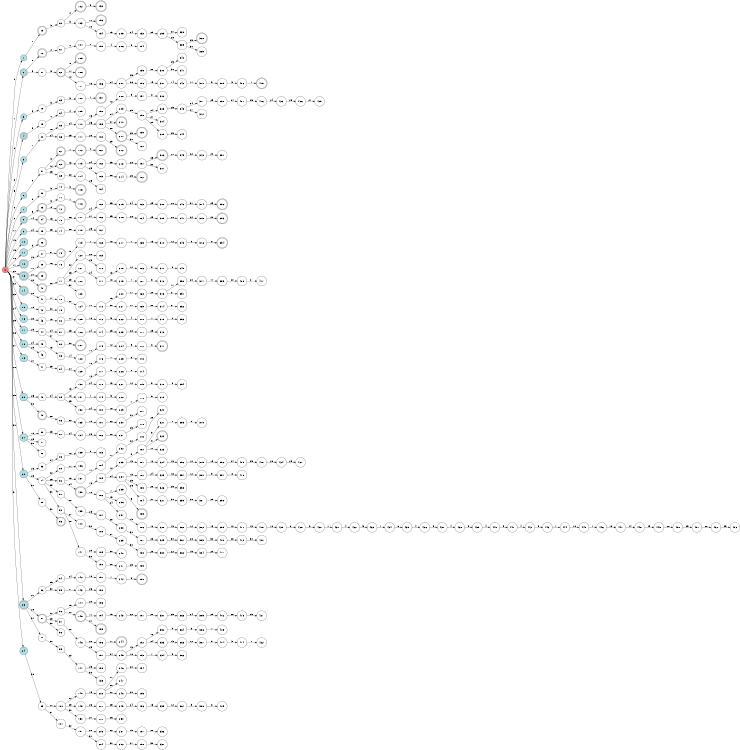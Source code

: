 digraph APTA {
__start0 [label="" shape="none"];

rankdir=LR;
size="8,5";

s0 [style="filled", color="black", fillcolor="#ff817b" shape="circle", label="0"];
s1 [style="filled", color="black", fillcolor="powderblue" shape="circle", label="1"];
s2 [style="rounded,filled", color="black", fillcolor="powderblue" shape="doublecircle", label="2"];
s3 [style="filled", color="black", fillcolor="powderblue" shape="circle", label="3"];
s4 [style="rounded,filled", color="black", fillcolor="powderblue" shape="doublecircle", label="4"];
s5 [style="filled", color="black", fillcolor="powderblue" shape="circle", label="5"];
s6 [style="filled", color="black", fillcolor="powderblue" shape="circle", label="6"];
s7 [style="filled", color="black", fillcolor="powderblue" shape="circle", label="7"];
s8 [style="rounded,filled", color="black", fillcolor="powderblue" shape="doublecircle", label="8"];
s9 [style="filled", color="black", fillcolor="powderblue" shape="circle", label="9"];
s10 [style="filled", color="black", fillcolor="powderblue" shape="circle", label="10"];
s11 [style="filled", color="black", fillcolor="powderblue" shape="circle", label="11"];
s12 [style="rounded,filled", color="black", fillcolor="powderblue" shape="doublecircle", label="12"];
s13 [style="rounded,filled", color="black", fillcolor="powderblue" shape="doublecircle", label="13"];
s14 [style="rounded,filled", color="black", fillcolor="powderblue" shape="doublecircle", label="14"];
s15 [style="filled", color="black", fillcolor="powderblue" shape="circle", label="15"];
s16 [style="filled", color="black", fillcolor="powderblue" shape="circle", label="16"];
s17 [style="filled", color="black", fillcolor="powderblue" shape="circle", label="17"];
s18 [style="filled", color="black", fillcolor="powderblue" shape="circle", label="18"];
s19 [style="filled", color="black", fillcolor="powderblue" shape="circle", label="19"];
s20 [style="filled", color="black", fillcolor="powderblue" shape="circle", label="20"];
s21 [style="filled", color="black", fillcolor="powderblue" shape="circle", label="21"];
s22 [style="filled", color="black", fillcolor="powderblue" shape="circle", label="22"];
s23 [style="rounded,filled", color="black", fillcolor="powderblue" shape="doublecircle", label="23"];
s24 [style="filled", color="black", fillcolor="powderblue" shape="circle", label="24"];
s25 [style="rounded,filled", color="black", fillcolor="white" shape="doublecircle", label="25"];
s26 [style="rounded,filled", color="black", fillcolor="white" shape="doublecircle", label="26"];
s27 [style="filled", color="black", fillcolor="white" shape="circle", label="27"];
s28 [style="filled", color="black", fillcolor="white" shape="circle", label="28"];
s29 [style="filled", color="black", fillcolor="white" shape="circle", label="29"];
s30 [style="filled", color="black", fillcolor="white" shape="circle", label="30"];
s31 [style="filled", color="black", fillcolor="white" shape="circle", label="31"];
s32 [style="filled", color="black", fillcolor="white" shape="circle", label="32"];
s33 [style="rounded,filled", color="black", fillcolor="white" shape="doublecircle", label="33"];
s34 [style="rounded,filled", color="black", fillcolor="white" shape="doublecircle", label="34"];
s35 [style="filled", color="black", fillcolor="white" shape="circle", label="35"];
s36 [style="rounded,filled", color="black", fillcolor="white" shape="doublecircle", label="36"];
s37 [style="filled", color="black", fillcolor="white" shape="circle", label="37"];
s38 [style="filled", color="black", fillcolor="white" shape="circle", label="38"];
s39 [style="rounded,filled", color="black", fillcolor="white" shape="doublecircle", label="39"];
s40 [style="rounded,filled", color="black", fillcolor="white" shape="doublecircle", label="40"];
s41 [style="filled", color="black", fillcolor="white" shape="circle", label="41"];
s42 [style="filled", color="black", fillcolor="white" shape="circle", label="42"];
s43 [style="filled", color="black", fillcolor="white" shape="circle", label="43"];
s44 [style="filled", color="black", fillcolor="white" shape="circle", label="44"];
s45 [style="filled", color="black", fillcolor="white" shape="circle", label="45"];
s46 [style="filled", color="black", fillcolor="white" shape="circle", label="46"];
s47 [style="filled", color="black", fillcolor="white" shape="circle", label="47"];
s48 [style="filled", color="black", fillcolor="white" shape="circle", label="48"];
s49 [style="rounded,filled", color="black", fillcolor="white" shape="doublecircle", label="49"];
s50 [style="filled", color="black", fillcolor="white" shape="circle", label="50"];
s51 [style="filled", color="black", fillcolor="white" shape="circle", label="51"];
s52 [style="filled", color="black", fillcolor="white" shape="circle", label="52"];
s53 [style="filled", color="black", fillcolor="white" shape="circle", label="53"];
s54 [style="filled", color="black", fillcolor="white" shape="circle", label="54"];
s55 [style="filled", color="black", fillcolor="white" shape="circle", label="55"];
s56 [style="filled", color="black", fillcolor="white" shape="circle", label="56"];
s57 [style="rounded,filled", color="black", fillcolor="white" shape="doublecircle", label="57"];
s58 [style="filled", color="black", fillcolor="white" shape="circle", label="58"];
s59 [style="filled", color="black", fillcolor="white" shape="circle", label="59"];
s60 [style="filled", color="black", fillcolor="white" shape="circle", label="60"];
s61 [style="filled", color="black", fillcolor="white" shape="circle", label="61"];
s62 [style="rounded,filled", color="black", fillcolor="white" shape="doublecircle", label="62"];
s63 [style="filled", color="black", fillcolor="white" shape="circle", label="63"];
s64 [style="filled", color="black", fillcolor="white" shape="circle", label="64"];
s65 [style="filled", color="black", fillcolor="white" shape="circle", label="65"];
s66 [style="filled", color="black", fillcolor="white" shape="circle", label="66"];
s67 [style="rounded,filled", color="black", fillcolor="white" shape="doublecircle", label="67"];
s68 [style="rounded,filled", color="black", fillcolor="white" shape="doublecircle", label="68"];
s69 [style="filled", color="black", fillcolor="white" shape="circle", label="69"];
s70 [style="filled", color="black", fillcolor="white" shape="circle", label="70"];
s71 [style="filled", color="black", fillcolor="white" shape="circle", label="71"];
s72 [style="rounded,filled", color="black", fillcolor="white" shape="doublecircle", label="72"];
s73 [style="filled", color="black", fillcolor="white" shape="circle", label="73"];
s74 [style="filled", color="black", fillcolor="white" shape="circle", label="74"];
s75 [style="rounded,filled", color="black", fillcolor="white" shape="doublecircle", label="75"];
s76 [style="filled", color="black", fillcolor="white" shape="circle", label="76"];
s77 [style="filled", color="black", fillcolor="white" shape="circle", label="77"];
s78 [style="filled", color="black", fillcolor="white" shape="circle", label="78"];
s79 [style="filled", color="black", fillcolor="white" shape="circle", label="79"];
s80 [style="filled", color="black", fillcolor="white" shape="circle", label="80"];
s81 [style="filled", color="black", fillcolor="white" shape="circle", label="81"];
s82 [style="filled", color="black", fillcolor="white" shape="circle", label="82"];
s83 [style="filled", color="black", fillcolor="white" shape="circle", label="83"];
s84 [style="filled", color="black", fillcolor="white" shape="circle", label="84"];
s85 [style="filled", color="black", fillcolor="white" shape="circle", label="85"];
s86 [style="filled", color="black", fillcolor="white" shape="circle", label="86"];
s87 [style="filled", color="black", fillcolor="white" shape="circle", label="87"];
s88 [style="filled", color="black", fillcolor="white" shape="circle", label="88"];
s89 [style="filled", color="black", fillcolor="white" shape="circle", label="89"];
s90 [style="filled", color="black", fillcolor="white" shape="circle", label="90"];
s91 [style="filled", color="black", fillcolor="white" shape="circle", label="91"];
s92 [style="filled", color="black", fillcolor="white" shape="circle", label="92"];
s93 [style="rounded,filled", color="black", fillcolor="white" shape="doublecircle", label="93"];
s94 [style="filled", color="black", fillcolor="white" shape="circle", label="94"];
s95 [style="filled", color="black", fillcolor="white" shape="circle", label="95"];
s96 [style="filled", color="black", fillcolor="white" shape="circle", label="96"];
s97 [style="filled", color="black", fillcolor="white" shape="circle", label="97"];
s98 [style="filled", color="black", fillcolor="white" shape="circle", label="98"];
s99 [style="filled", color="black", fillcolor="white" shape="circle", label="99"];
s100 [style="filled", color="black", fillcolor="white" shape="circle", label="100"];
s101 [style="filled", color="black", fillcolor="white" shape="circle", label="101"];
s102 [style="rounded,filled", color="black", fillcolor="white" shape="doublecircle", label="102"];
s103 [style="filled", color="black", fillcolor="white" shape="circle", label="103"];
s104 [style="filled", color="black", fillcolor="white" shape="circle", label="104"];
s105 [style="rounded,filled", color="black", fillcolor="white" shape="doublecircle", label="105"];
s106 [style="rounded,filled", color="black", fillcolor="white" shape="doublecircle", label="106"];
s107 [style="filled", color="black", fillcolor="white" shape="circle", label="107"];
s108 [style="filled", color="black", fillcolor="white" shape="circle", label="108"];
s109 [style="filled", color="black", fillcolor="white" shape="circle", label="109"];
s110 [style="filled", color="black", fillcolor="white" shape="circle", label="110"];
s111 [style="filled", color="black", fillcolor="white" shape="circle", label="111"];
s112 [style="rounded,filled", color="black", fillcolor="white" shape="doublecircle", label="112"];
s113 [style="filled", color="black", fillcolor="white" shape="circle", label="113"];
s114 [style="filled", color="black", fillcolor="white" shape="circle", label="114"];
s115 [style="rounded,filled", color="black", fillcolor="white" shape="doublecircle", label="115"];
s116 [style="rounded,filled", color="black", fillcolor="white" shape="doublecircle", label="116"];
s117 [style="filled", color="black", fillcolor="white" shape="circle", label="117"];
s118 [style="filled", color="black", fillcolor="white" shape="circle", label="118"];
s119 [style="filled", color="black", fillcolor="white" shape="circle", label="119"];
s120 [style="filled", color="black", fillcolor="white" shape="circle", label="120"];
s121 [style="filled", color="black", fillcolor="white" shape="circle", label="121"];
s122 [style="filled", color="black", fillcolor="white" shape="circle", label="122"];
s123 [style="filled", color="black", fillcolor="white" shape="circle", label="123"];
s124 [style="filled", color="black", fillcolor="white" shape="circle", label="124"];
s125 [style="filled", color="black", fillcolor="white" shape="circle", label="125"];
s126 [style="filled", color="black", fillcolor="white" shape="circle", label="126"];
s127 [style="rounded,filled", color="black", fillcolor="white" shape="doublecircle", label="127"];
s128 [style="filled", color="black", fillcolor="white" shape="circle", label="128"];
s129 [style="filled", color="black", fillcolor="white" shape="circle", label="129"];
s130 [style="filled", color="black", fillcolor="white" shape="circle", label="130"];
s131 [style="filled", color="black", fillcolor="white" shape="circle", label="131"];
s132 [style="filled", color="black", fillcolor="white" shape="circle", label="132"];
s133 [style="filled", color="black", fillcolor="white" shape="circle", label="133"];
s134 [style="filled", color="black", fillcolor="white" shape="circle", label="134"];
s135 [style="filled", color="black", fillcolor="white" shape="circle", label="135"];
s136 [style="filled", color="black", fillcolor="white" shape="circle", label="136"];
s137 [style="filled", color="black", fillcolor="white" shape="circle", label="137"];
s138 [style="rounded,filled", color="black", fillcolor="white" shape="doublecircle", label="138"];
s139 [style="filled", color="black", fillcolor="white" shape="circle", label="139"];
s140 [style="filled", color="black", fillcolor="white" shape="circle", label="140"];
s141 [style="filled", color="black", fillcolor="white" shape="circle", label="141"];
s142 [style="filled", color="black", fillcolor="white" shape="circle", label="142"];
s143 [style="filled", color="black", fillcolor="white" shape="circle", label="143"];
s144 [style="filled", color="black", fillcolor="white" shape="circle", label="144"];
s145 [style="rounded,filled", color="black", fillcolor="white" shape="doublecircle", label="145"];
s146 [style="filled", color="black", fillcolor="white" shape="circle", label="146"];
s147 [style="filled", color="black", fillcolor="white" shape="circle", label="147"];
s148 [style="filled", color="black", fillcolor="white" shape="circle", label="148"];
s149 [style="filled", color="black", fillcolor="white" shape="circle", label="149"];
s150 [style="filled", color="black", fillcolor="white" shape="circle", label="150"];
s151 [style="filled", color="black", fillcolor="white" shape="circle", label="151"];
s152 [style="rounded,filled", color="black", fillcolor="white" shape="doublecircle", label="152"];
s153 [style="rounded,filled", color="black", fillcolor="white" shape="doublecircle", label="153"];
s154 [style="filled", color="black", fillcolor="white" shape="circle", label="154"];
s155 [style="filled", color="black", fillcolor="white" shape="circle", label="155"];
s156 [style="filled", color="black", fillcolor="white" shape="circle", label="156"];
s157 [style="rounded,filled", color="black", fillcolor="white" shape="doublecircle", label="157"];
s158 [style="filled", color="black", fillcolor="white" shape="circle", label="158"];
s159 [style="filled", color="black", fillcolor="white" shape="circle", label="159"];
s160 [style="filled", color="black", fillcolor="white" shape="circle", label="160"];
s161 [style="rounded,filled", color="black", fillcolor="white" shape="doublecircle", label="161"];
s162 [style="filled", color="black", fillcolor="white" shape="circle", label="162"];
s163 [style="filled", color="black", fillcolor="white" shape="circle", label="163"];
s164 [style="filled", color="black", fillcolor="white" shape="circle", label="164"];
s165 [style="filled", color="black", fillcolor="white" shape="circle", label="165"];
s166 [style="filled", color="black", fillcolor="white" shape="circle", label="166"];
s167 [style="filled", color="black", fillcolor="white" shape="circle", label="167"];
s168 [style="filled", color="black", fillcolor="white" shape="circle", label="168"];
s169 [style="filled", color="black", fillcolor="white" shape="circle", label="169"];
s170 [style="filled", color="black", fillcolor="white" shape="circle", label="170"];
s171 [style="filled", color="black", fillcolor="white" shape="circle", label="171"];
s172 [style="filled", color="black", fillcolor="white" shape="circle", label="172"];
s173 [style="filled", color="black", fillcolor="white" shape="circle", label="173"];
s174 [style="filled", color="black", fillcolor="white" shape="circle", label="174"];
s175 [style="filled", color="black", fillcolor="white" shape="circle", label="175"];
s176 [style="filled", color="black", fillcolor="white" shape="circle", label="176"];
s177 [style="filled", color="black", fillcolor="white" shape="circle", label="177"];
s178 [style="filled", color="black", fillcolor="white" shape="circle", label="178"];
s179 [style="filled", color="black", fillcolor="white" shape="circle", label="179"];
s180 [style="filled", color="black", fillcolor="white" shape="circle", label="180"];
s181 [style="filled", color="black", fillcolor="white" shape="circle", label="181"];
s182 [style="filled", color="black", fillcolor="white" shape="circle", label="182"];
s183 [style="filled", color="black", fillcolor="white" shape="circle", label="183"];
s184 [style="filled", color="black", fillcolor="white" shape="circle", label="184"];
s185 [style="filled", color="black", fillcolor="white" shape="circle", label="185"];
s186 [style="filled", color="black", fillcolor="white" shape="circle", label="186"];
s187 [style="filled", color="black", fillcolor="white" shape="circle", label="187"];
s188 [style="filled", color="black", fillcolor="white" shape="circle", label="188"];
s189 [style="filled", color="black", fillcolor="white" shape="circle", label="189"];
s190 [style="filled", color="black", fillcolor="white" shape="circle", label="190"];
s191 [style="filled", color="black", fillcolor="white" shape="circle", label="191"];
s192 [style="filled", color="black", fillcolor="white" shape="circle", label="192"];
s193 [style="filled", color="black", fillcolor="white" shape="circle", label="193"];
s194 [style="filled", color="black", fillcolor="white" shape="circle", label="194"];
s195 [style="rounded,filled", color="black", fillcolor="white" shape="doublecircle", label="195"];
s196 [style="filled", color="black", fillcolor="white" shape="circle", label="196"];
s197 [style="filled", color="black", fillcolor="white" shape="circle", label="197"];
s198 [style="filled", color="black", fillcolor="white" shape="circle", label="198"];
s199 [style="filled", color="black", fillcolor="white" shape="circle", label="199"];
s200 [style="filled", color="black", fillcolor="white" shape="circle", label="200"];
s201 [style="filled", color="black", fillcolor="white" shape="circle", label="201"];
s202 [style="filled", color="black", fillcolor="white" shape="circle", label="202"];
s203 [style="filled", color="black", fillcolor="white" shape="circle", label="203"];
s204 [style="filled", color="black", fillcolor="white" shape="circle", label="204"];
s205 [style="filled", color="black", fillcolor="white" shape="circle", label="205"];
s206 [style="filled", color="black", fillcolor="white" shape="circle", label="206"];
s207 [style="filled", color="black", fillcolor="white" shape="circle", label="207"];
s208 [style="filled", color="black", fillcolor="white" shape="circle", label="208"];
s209 [style="filled", color="black", fillcolor="white" shape="circle", label="209"];
s210 [style="rounded,filled", color="black", fillcolor="white" shape="doublecircle", label="210"];
s211 [style="rounded,filled", color="black", fillcolor="white" shape="doublecircle", label="211"];
s212 [style="rounded,filled", color="black", fillcolor="white" shape="doublecircle", label="212"];
s213 [style="filled", color="black", fillcolor="white" shape="circle", label="213"];
s214 [style="filled", color="black", fillcolor="white" shape="circle", label="214"];
s215 [style="filled", color="black", fillcolor="white" shape="circle", label="215"];
s216 [style="filled", color="black", fillcolor="white" shape="circle", label="216"];
s217 [style="filled", color="black", fillcolor="white" shape="circle", label="217"];
s218 [style="filled", color="black", fillcolor="white" shape="circle", label="218"];
s219 [style="filled", color="black", fillcolor="white" shape="circle", label="219"];
s220 [style="filled", color="black", fillcolor="white" shape="circle", label="220"];
s221 [style="filled", color="black", fillcolor="white" shape="circle", label="221"];
s222 [style="filled", color="black", fillcolor="white" shape="circle", label="222"];
s223 [style="filled", color="black", fillcolor="white" shape="circle", label="223"];
s224 [style="filled", color="black", fillcolor="white" shape="circle", label="224"];
s225 [style="filled", color="black", fillcolor="white" shape="circle", label="225"];
s226 [style="filled", color="black", fillcolor="white" shape="circle", label="226"];
s227 [style="filled", color="black", fillcolor="white" shape="circle", label="227"];
s228 [style="filled", color="black", fillcolor="white" shape="circle", label="228"];
s229 [style="filled", color="black", fillcolor="white" shape="circle", label="229"];
s230 [style="filled", color="black", fillcolor="white" shape="circle", label="230"];
s231 [style="filled", color="black", fillcolor="white" shape="circle", label="231"];
s232 [style="filled", color="black", fillcolor="white" shape="circle", label="232"];
s233 [style="filled", color="black", fillcolor="white" shape="circle", label="233"];
s234 [style="filled", color="black", fillcolor="white" shape="circle", label="234"];
s235 [style="filled", color="black", fillcolor="white" shape="circle", label="235"];
s236 [style="filled", color="black", fillcolor="white" shape="circle", label="236"];
s237 [style="filled", color="black", fillcolor="white" shape="circle", label="237"];
s238 [style="filled", color="black", fillcolor="white" shape="circle", label="238"];
s239 [style="filled", color="black", fillcolor="white" shape="circle", label="239"];
s240 [style="filled", color="black", fillcolor="white" shape="circle", label="240"];
s241 [style="filled", color="black", fillcolor="white" shape="circle", label="241"];
s242 [style="filled", color="black", fillcolor="white" shape="circle", label="242"];
s243 [style="filled", color="black", fillcolor="white" shape="circle", label="243"];
s244 [style="rounded,filled", color="black", fillcolor="white" shape="doublecircle", label="244"];
s245 [style="filled", color="black", fillcolor="white" shape="circle", label="245"];
s246 [style="filled", color="black", fillcolor="white" shape="circle", label="246"];
s247 [style="filled", color="black", fillcolor="white" shape="circle", label="247"];
s248 [style="filled", color="black", fillcolor="white" shape="circle", label="248"];
s249 [style="filled", color="black", fillcolor="white" shape="circle", label="249"];
s250 [style="filled", color="black", fillcolor="white" shape="circle", label="250"];
s251 [style="filled", color="black", fillcolor="white" shape="circle", label="251"];
s252 [style="filled", color="black", fillcolor="white" shape="circle", label="252"];
s253 [style="filled", color="black", fillcolor="white" shape="circle", label="253"];
s254 [style="filled", color="black", fillcolor="white" shape="circle", label="254"];
s255 [style="filled", color="black", fillcolor="white" shape="circle", label="255"];
s256 [style="filled", color="black", fillcolor="white" shape="circle", label="256"];
s257 [style="filled", color="black", fillcolor="white" shape="circle", label="257"];
s258 [style="filled", color="black", fillcolor="white" shape="circle", label="258"];
s259 [style="rounded,filled", color="black", fillcolor="white" shape="doublecircle", label="259"];
s260 [style="filled", color="black", fillcolor="white" shape="circle", label="260"];
s261 [style="filled", color="black", fillcolor="white" shape="circle", label="261"];
s262 [style="rounded,filled", color="black", fillcolor="white" shape="doublecircle", label="262"];
s263 [style="filled", color="black", fillcolor="white" shape="circle", label="263"];
s264 [style="filled", color="black", fillcolor="white" shape="circle", label="264"];
s265 [style="filled", color="black", fillcolor="white" shape="circle", label="265"];
s266 [style="filled", color="black", fillcolor="white" shape="circle", label="266"];
s267 [style="filled", color="black", fillcolor="white" shape="circle", label="267"];
s268 [style="filled", color="black", fillcolor="white" shape="circle", label="268"];
s269 [style="filled", color="black", fillcolor="white" shape="circle", label="269"];
s270 [style="filled", color="black", fillcolor="white" shape="circle", label="270"];
s271 [style="filled", color="black", fillcolor="white" shape="circle", label="271"];
s272 [style="filled", color="black", fillcolor="white" shape="circle", label="272"];
s273 [style="filled", color="black", fillcolor="white" shape="circle", label="273"];
s274 [style="filled", color="black", fillcolor="white" shape="circle", label="274"];
s275 [style="filled", color="black", fillcolor="white" shape="circle", label="275"];
s276 [style="filled", color="black", fillcolor="white" shape="circle", label="276"];
s277 [style="filled", color="black", fillcolor="white" shape="circle", label="277"];
s278 [style="filled", color="black", fillcolor="white" shape="circle", label="278"];
s279 [style="filled", color="black", fillcolor="white" shape="circle", label="279"];
s280 [style="filled", color="black", fillcolor="white" shape="circle", label="280"];
s281 [style="filled", color="black", fillcolor="white" shape="circle", label="281"];
s282 [style="filled", color="black", fillcolor="white" shape="circle", label="282"];
s283 [style="filled", color="black", fillcolor="white" shape="circle", label="283"];
s284 [style="filled", color="black", fillcolor="white" shape="circle", label="284"];
s285 [style="rounded,filled", color="black", fillcolor="white" shape="doublecircle", label="285"];
s286 [style="filled", color="black", fillcolor="white" shape="circle", label="286"];
s287 [style="filled", color="black", fillcolor="white" shape="circle", label="287"];
s288 [style="filled", color="black", fillcolor="white" shape="circle", label="288"];
s289 [style="filled", color="black", fillcolor="white" shape="circle", label="289"];
s290 [style="rounded,filled", color="black", fillcolor="white" shape="doublecircle", label="290"];
s291 [style="filled", color="black", fillcolor="white" shape="circle", label="291"];
s292 [style="filled", color="black", fillcolor="white" shape="circle", label="292"];
s293 [style="filled", color="black", fillcolor="white" shape="circle", label="293"];
s294 [style="filled", color="black", fillcolor="white" shape="circle", label="294"];
s295 [style="filled", color="black", fillcolor="white" shape="circle", label="295"];
s296 [style="filled", color="black", fillcolor="white" shape="circle", label="296"];
s297 [style="filled", color="black", fillcolor="white" shape="circle", label="297"];
s298 [style="filled", color="black", fillcolor="white" shape="circle", label="298"];
s299 [style="filled", color="black", fillcolor="white" shape="circle", label="299"];
s300 [style="filled", color="black", fillcolor="white" shape="circle", label="300"];
s301 [style="filled", color="black", fillcolor="white" shape="circle", label="301"];
s302 [style="filled", color="black", fillcolor="white" shape="circle", label="302"];
s303 [style="filled", color="black", fillcolor="white" shape="circle", label="303"];
s304 [style="filled", color="black", fillcolor="white" shape="circle", label="304"];
s305 [style="filled", color="black", fillcolor="white" shape="circle", label="305"];
s306 [style="rounded,filled", color="black", fillcolor="white" shape="doublecircle", label="306"];
s307 [style="filled", color="black", fillcolor="white" shape="circle", label="307"];
s308 [style="filled", color="black", fillcolor="white" shape="circle", label="308"];
s309 [style="filled", color="black", fillcolor="white" shape="circle", label="309"];
s310 [style="filled", color="black", fillcolor="white" shape="circle", label="310"];
s311 [style="filled", color="black", fillcolor="white" shape="circle", label="311"];
s312 [style="filled", color="black", fillcolor="white" shape="circle", label="312"];
s313 [style="filled", color="black", fillcolor="white" shape="circle", label="313"];
s314 [style="filled", color="black", fillcolor="white" shape="circle", label="314"];
s315 [style="filled", color="black", fillcolor="white" shape="circle", label="315"];
s316 [style="filled", color="black", fillcolor="white" shape="circle", label="316"];
s317 [style="rounded,filled", color="black", fillcolor="white" shape="doublecircle", label="317"];
s318 [style="filled", color="black", fillcolor="white" shape="circle", label="318"];
s319 [style="filled", color="black", fillcolor="white" shape="circle", label="319"];
s320 [style="filled", color="black", fillcolor="white" shape="circle", label="320"];
s321 [style="filled", color="black", fillcolor="white" shape="circle", label="321"];
s322 [style="rounded,filled", color="black", fillcolor="white" shape="doublecircle", label="322"];
s323 [style="filled", color="black", fillcolor="white" shape="circle", label="323"];
s324 [style="filled", color="black", fillcolor="white" shape="circle", label="324"];
s325 [style="filled", color="black", fillcolor="white" shape="circle", label="325"];
s326 [style="filled", color="black", fillcolor="white" shape="circle", label="326"];
s327 [style="filled", color="black", fillcolor="white" shape="circle", label="327"];
s328 [style="filled", color="black", fillcolor="white" shape="circle", label="328"];
s329 [style="filled", color="black", fillcolor="white" shape="circle", label="329"];
s330 [style="filled", color="black", fillcolor="white" shape="circle", label="330"];
s331 [style="filled", color="black", fillcolor="white" shape="circle", label="331"];
s332 [style="filled", color="black", fillcolor="white" shape="circle", label="332"];
s333 [style="filled", color="black", fillcolor="white" shape="circle", label="333"];
s334 [style="filled", color="black", fillcolor="white" shape="circle", label="334"];
s335 [style="filled", color="black", fillcolor="white" shape="circle", label="335"];
s336 [style="filled", color="black", fillcolor="white" shape="circle", label="336"];
s337 [style="filled", color="black", fillcolor="white" shape="circle", label="337"];
s338 [style="filled", color="black", fillcolor="white" shape="circle", label="338"];
s339 [style="filled", color="black", fillcolor="white" shape="circle", label="339"];
s340 [style="filled", color="black", fillcolor="white" shape="circle", label="340"];
s341 [style="filled", color="black", fillcolor="white" shape="circle", label="341"];
s342 [style="filled", color="black", fillcolor="white" shape="circle", label="342"];
s343 [style="filled", color="black", fillcolor="white" shape="circle", label="343"];
s344 [style="filled", color="black", fillcolor="white" shape="circle", label="344"];
s345 [style="filled", color="black", fillcolor="white" shape="circle", label="345"];
s346 [style="filled", color="black", fillcolor="white" shape="circle", label="346"];
s347 [style="filled", color="black", fillcolor="white" shape="circle", label="347"];
s348 [style="filled", color="black", fillcolor="white" shape="circle", label="348"];
s349 [style="filled", color="black", fillcolor="white" shape="circle", label="349"];
s350 [style="filled", color="black", fillcolor="white" shape="circle", label="350"];
s351 [style="filled", color="black", fillcolor="white" shape="circle", label="351"];
s352 [style="filled", color="black", fillcolor="white" shape="circle", label="352"];
s353 [style="filled", color="black", fillcolor="white" shape="circle", label="353"];
s354 [style="filled", color="black", fillcolor="white" shape="circle", label="354"];
s355 [style="filled", color="black", fillcolor="white" shape="circle", label="355"];
s356 [style="filled", color="black", fillcolor="white" shape="circle", label="356"];
s357 [style="filled", color="black", fillcolor="white" shape="circle", label="357"];
s358 [style="filled", color="black", fillcolor="white" shape="circle", label="358"];
s359 [style="filled", color="black", fillcolor="white" shape="circle", label="359"];
s360 [style="filled", color="black", fillcolor="white" shape="circle", label="360"];
s361 [style="filled", color="black", fillcolor="white" shape="circle", label="361"];
s362 [style="filled", color="black", fillcolor="white" shape="circle", label="362"];
s363 [style="filled", color="black", fillcolor="white" shape="circle", label="363"];
s364 [style="filled", color="black", fillcolor="white" shape="circle", label="364"];
s365 [style="filled", color="black", fillcolor="white" shape="circle", label="365"];
s366 [style="filled", color="black", fillcolor="white" shape="circle", label="366"];
s367 [style="filled", color="black", fillcolor="white" shape="circle", label="367"];
s368 [style="rounded,filled", color="black", fillcolor="white" shape="doublecircle", label="368"];
s369 [style="filled", color="black", fillcolor="white" shape="circle", label="369"];
s370 [style="filled", color="black", fillcolor="white" shape="circle", label="370"];
s371 [style="filled", color="black", fillcolor="white" shape="circle", label="371"];
s372 [style="filled", color="black", fillcolor="white" shape="circle", label="372"];
s373 [style="filled", color="black", fillcolor="white" shape="circle", label="373"];
s374 [style="filled", color="black", fillcolor="white" shape="circle", label="374"];
s375 [style="filled", color="black", fillcolor="white" shape="circle", label="375"];
s376 [style="filled", color="black", fillcolor="white" shape="circle", label="376"];
s377 [style="filled", color="black", fillcolor="white" shape="circle", label="377"];
s378 [style="filled", color="black", fillcolor="white" shape="circle", label="378"];
s379 [style="filled", color="black", fillcolor="white" shape="circle", label="379"];
s380 [style="filled", color="black", fillcolor="white" shape="circle", label="380"];
s381 [style="filled", color="black", fillcolor="white" shape="circle", label="381"];
s382 [style="filled", color="black", fillcolor="white" shape="circle", label="382"];
s383 [style="filled", color="black", fillcolor="white" shape="circle", label="383"];
s384 [style="filled", color="black", fillcolor="white" shape="circle", label="384"];
s385 [style="filled", color="black", fillcolor="white" shape="circle", label="385"];
s386 [style="filled", color="black", fillcolor="white" shape="circle", label="386"];
s387 [style="filled", color="black", fillcolor="white" shape="circle", label="387"];
s388 [style="filled", color="black", fillcolor="white" shape="circle", label="388"];
s389 [style="filled", color="black", fillcolor="white" shape="circle", label="389"];
s390 [style="filled", color="black", fillcolor="white" shape="circle", label="390"];
s391 [style="filled", color="black", fillcolor="white" shape="circle", label="391"];
s392 [style="rounded,filled", color="black", fillcolor="white" shape="doublecircle", label="392"];
s393 [style="rounded,filled", color="black", fillcolor="white" shape="doublecircle", label="393"];
s394 [style="rounded,filled", color="black", fillcolor="white" shape="doublecircle", label="394"];
s395 [style="filled", color="black", fillcolor="white" shape="circle", label="395"];
s396 [style="filled", color="black", fillcolor="white" shape="circle", label="396"];
s397 [style="filled", color="black", fillcolor="white" shape="circle", label="397"];
s398 [style="filled", color="black", fillcolor="white" shape="circle", label="398"];
s399 [style="filled", color="black", fillcolor="white" shape="circle", label="399"];
s400 [style="filled", color="black", fillcolor="white" shape="circle", label="400"];
s401 [style="filled", color="black", fillcolor="white" shape="circle", label="401"];
s402 [style="filled", color="black", fillcolor="white" shape="circle", label="402"];
s403 [style="filled", color="black", fillcolor="white" shape="circle", label="403"];
s404 [style="filled", color="black", fillcolor="white" shape="circle", label="404"];
s405 [style="filled", color="black", fillcolor="white" shape="circle", label="405"];
s406 [style="filled", color="black", fillcolor="white" shape="circle", label="406"];
s407 [style="filled", color="black", fillcolor="white" shape="circle", label="407"];
s408 [style="filled", color="black", fillcolor="white" shape="circle", label="408"];
s409 [style="filled", color="black", fillcolor="white" shape="circle", label="409"];
s410 [style="filled", color="black", fillcolor="white" shape="circle", label="410"];
s411 [style="filled", color="black", fillcolor="white" shape="circle", label="411"];
s412 [style="filled", color="black", fillcolor="white" shape="circle", label="412"];
s413 [style="filled", color="black", fillcolor="white" shape="circle", label="413"];
s414 [style="filled", color="black", fillcolor="white" shape="circle", label="414"];
s415 [style="rounded,filled", color="black", fillcolor="white" shape="doublecircle", label="415"];
s416 [style="filled", color="black", fillcolor="white" shape="circle", label="416"];
s417 [style="filled", color="black", fillcolor="white" shape="circle", label="417"];
s418 [style="filled", color="black", fillcolor="white" shape="circle", label="418"];
s419 [style="filled", color="black", fillcolor="white" shape="circle", label="419"];
s420 [style="filled", color="black", fillcolor="white" shape="circle", label="420"];
s421 [style="filled", color="black", fillcolor="white" shape="circle", label="421"];
s422 [style="filled", color="black", fillcolor="white" shape="circle", label="422"];
s423 [style="filled", color="black", fillcolor="white" shape="circle", label="423"];
s424 [style="filled", color="black", fillcolor="white" shape="circle", label="424"];
s425 [style="filled", color="black", fillcolor="white" shape="circle", label="425"];
s426 [style="filled", color="black", fillcolor="white" shape="circle", label="426"];
s427 [style="filled", color="black", fillcolor="white" shape="circle", label="427"];
s428 [style="filled", color="black", fillcolor="white" shape="circle", label="428"];
s429 [style="filled", color="black", fillcolor="white" shape="circle", label="429"];
s430 [style="filled", color="black", fillcolor="white" shape="circle", label="430"];
s431 [style="filled", color="black", fillcolor="white" shape="circle", label="431"];
s432 [style="filled", color="black", fillcolor="white" shape="circle", label="432"];
s433 [style="filled", color="black", fillcolor="white" shape="circle", label="433"];
s434 [style="filled", color="black", fillcolor="white" shape="circle", label="434"];
s435 [style="filled", color="black", fillcolor="white" shape="circle", label="435"];
s436 [style="filled", color="black", fillcolor="white" shape="circle", label="436"];
s437 [style="filled", color="black", fillcolor="white" shape="circle", label="437"];
s438 [style="filled", color="black", fillcolor="white" shape="circle", label="438"];
s439 [style="filled", color="black", fillcolor="white" shape="circle", label="439"];
s440 [style="filled", color="black", fillcolor="white" shape="circle", label="440"];
s441 [style="filled", color="black", fillcolor="white" shape="circle", label="441"];
s442 [style="filled", color="black", fillcolor="white" shape="circle", label="442"];
s443 [style="filled", color="black", fillcolor="white" shape="circle", label="443"];
s444 [style="filled", color="black", fillcolor="white" shape="circle", label="444"];
s445 [style="filled", color="black", fillcolor="white" shape="circle", label="445"];
s446 [style="filled", color="black", fillcolor="white" shape="circle", label="446"];
s447 [style="filled", color="black", fillcolor="white" shape="circle", label="447"];
s448 [style="filled", color="black", fillcolor="white" shape="circle", label="448"];
s449 [style="filled", color="black", fillcolor="white" shape="circle", label="449"];
s450 [style="filled", color="black", fillcolor="white" shape="circle", label="450"];
s451 [style="filled", color="black", fillcolor="white" shape="circle", label="451"];
s452 [style="filled", color="black", fillcolor="white" shape="circle", label="452"];
s453 [style="filled", color="black", fillcolor="white" shape="circle", label="453"];
s0 -> s1 [label="0"];
s0 -> s2 [label="1"];
s0 -> s3 [label="2"];
s0 -> s4 [label="3"];
s0 -> s5 [label="5"];
s0 -> s6 [label="8"];
s0 -> s7 [label="9"];
s0 -> s8 [label="11"];
s0 -> s9 [label="13"];
s0 -> s10 [label="15"];
s0 -> s11 [label="16"];
s0 -> s12 [label="17"];
s0 -> s13 [label="20"];
s0 -> s14 [label="21"];
s0 -> s15 [label="22"];
s0 -> s16 [label="23"];
s0 -> s17 [label="24"];
s0 -> s18 [label="25"];
s0 -> s19 [label="26"];
s0 -> s20 [label="27"];
s0 -> s21 [label="28"];
s0 -> s22 [label="29"];
s0 -> s23 [label="30"];
s0 -> s24 [label="31"];
s1 -> s25 [label="1"];
s2 -> s26 [label="0"];
s2 -> s27 [label="3"];
s3 -> s28 [label="3"];
s4 -> s29 [label="9"];
s5 -> s30 [label="7"];
s6 -> s31 [label="9"];
s7 -> s32 [label="8"];
s8 -> s33 [label="9"];
s8 -> s34 [label="14"];
s9 -> s35 [label="24"];
s11 -> s36 [label="5"];
s12 -> s37 [label="20"];
s13 -> s38 [label="17"];
s13 -> s39 [label="21"];
s13 -> s40 [label="22"];
s14 -> s41 [label="20"];
s15 -> s42 [label="19"];
s16 -> s43 [label="22"];
s17 -> s44 [label="25"];
s18 -> s45 [label="24"];
s18 -> s46 [label="29"];
s19 -> s47 [label="27"];
s20 -> s48 [label="25"];
s20 -> s49 [label="30"];
s21 -> s50 [label="19"];
s21 -> s51 [label="29"];
s21 -> s52 [label="30"];
s22 -> s53 [label="25"];
s22 -> s54 [label="28"];
s22 -> s55 [label="31"];
s23 -> s56 [label="27"];
s23 -> s57 [label="28"];
s23 -> s58 [label="31"];
s24 -> s59 [label="30"];
s25 -> s60 [label="3"];
s26 -> s61 [label="2"];
s27 -> s62 [label="9"];
s28 -> s63 [label="9"];
s29 -> s64 [label="0"];
s30 -> s65 [label="18"];
s30 -> s66 [label="24"];
s31 -> s67 [label="3"];
s31 -> s68 [label="12"];
s31 -> s69 [label="25"];
s32 -> s70 [label="9"];
s33 -> s71 [label="3"];
s33 -> s72 [label="8"];
s34 -> s73 [label="15"];
s35 -> s74 [label="25"];
s37 -> s75 [label="21"];
s38 -> s76 [label="16"];
s40 -> s77 [label="28"];
s41 -> s78 [label="17"];
s42 -> s79 [label="20"];
s43 -> s80 [label="19"];
s44 -> s81 [label="24"];
s44 -> s82 [label="27"];
s45 -> s83 [label="13"];
s47 -> s84 [label="25"];
s48 -> s85 [label="24"];
s49 -> s86 [label="28"];
s50 -> s87 [label="25"];
s53 -> s88 [label="24"];
s54 -> s89 [label="22"];
s54 -> s90 [label="25"];
s54 -> s91 [label="29"];
s54 -> s92 [label="30"];
s55 -> s93 [label="30"];
s56 -> s94 [label="25"];
s56 -> s95 [label="30"];
s57 -> s96 [label="22"];
s57 -> s97 [label="29"];
s57 -> s98 [label="30"];
s58 -> s99 [label="30"];
s59 -> s100 [label="28"];
s59 -> s101 [label="31"];
s60 -> s102 [label="2"];
s60 -> s103 [label="9"];
s61 -> s104 [label="0"];
s62 -> s105 [label="8"];
s62 -> s106 [label="11"];
s62 -> s107 [label="12"];
s63 -> s108 [label="3"];
s64 -> s109 [label="2"];
s65 -> s110 [label="24"];
s66 -> s111 [label="25"];
s67 -> s112 [label="1"];
s68 -> s113 [label="13"];
s69 -> s114 [label="28"];
s70 -> s115 [label="3"];
s71 -> s116 [label="1"];
s73 -> s117 [label="26"];
s74 -> s118 [label="28"];
s76 -> s119 [label="5"];
s77 -> s120 [label="22"];
s77 -> s121 [label="25"];
s77 -> s122 [label="29"];
s77 -> s123 [label="30"];
s78 -> s124 [label="20"];
s80 -> s125 [label="17"];
s81 -> s126 [label="25"];
s82 -> s127 [label="30"];
s83 -> s128 [label="14"];
s84 -> s129 [label="24"];
s85 -> s130 [label="13"];
s85 -> s131 [label="18"];
s85 -> s132 [label="25"];
s86 -> s133 [label="22"];
s87 -> s134 [label="24"];
s88 -> s135 [label="12"];
s89 -> s136 [label="20"];
s90 -> s137 [label="19"];
s90 -> s138 [label="24"];
s91 -> s139 [label="28"];
s92 -> s140 [label="27"];
s92 -> s141 [label="28"];
s94 -> s142 [label="24"];
s95 -> s143 [label="27"];
s96 -> s144 [label="19"];
s96 -> s145 [label="20"];
s97 -> s146 [label="28"];
s99 -> s147 [label="28"];
s100 -> s148 [label="22"];
s100 -> s149 [label="29"];
s100 -> s150 [label="30"];
s101 -> s151 [label="30"];
s102 -> s152 [label="3"];
s103 -> s153 [label="11"];
s103 -> s154 [label="12"];
s104 -> s155 [label="1"];
s107 -> s156 [label="13"];
s108 -> s157 [label="1"];
s110 -> s158 [label="13"];
s110 -> s159 [label="25"];
s111 -> s160 [label="28"];
s112 -> s161 [label="0"];
s113 -> s162 [label="24"];
s113 -> s163 [label="25"];
s114 -> s164 [label="29"];
s117 -> s165 [label="24"];
s117 -> s166 [label="27"];
s118 -> s167 [label="29"];
s119 -> s168 [label="7"];
s120 -> s169 [label="20"];
s120 -> s170 [label="23"];
s121 -> s171 [label="24"];
s124 -> s172 [label="17"];
s125 -> s173 [label="16"];
s126 -> s174 [label="24"];
s128 -> s175 [label="11"];
s129 -> s176 [label="18"];
s130 -> s177 [label="12"];
s130 -> s178 [label="24"];
s131 -> s179 [label="7"];
s132 -> s180 [label="24"];
s133 -> s181 [label="19"];
s134 -> s182 [label="25"];
s135 -> s183 [label="9"];
s137 -> s184 [label="17"];
s138 -> s185 [label="13"];
s138 -> s186 [label="18"];
s139 -> s187 [label="29"];
s140 -> s188 [label="30"];
s141 -> s189 [label="29"];
s141 -> s190 [label="30"];
s142 -> s191 [label="18"];
s143 -> s192 [label="26"];
s144 -> s193 [label="20"];
s145 -> s194 [label="17"];
s145 -> s195 [label="21"];
s146 -> s196 [label="22"];
s146 -> s197 [label="25"];
s147 -> s198 [label="29"];
s147 -> s199 [label="30"];
s148 -> s200 [label="19"];
s149 -> s201 [label="28"];
s150 -> s202 [label="27"];
s151 -> s203 [label="28"];
s151 -> s204 [label="31"];
s154 -> s205 [label="13"];
s155 -> s206 [label="4"];
s156 -> s207 [label="24"];
s158 -> s208 [label="12"];
s159 -> s209 [label="24"];
s159 -> s210 [label="27"];
s159 -> s211 [label="28"];
s160 -> s212 [label="29"];
s162 -> s213 [label="25"];
s163 -> s214 [label="28"];
s165 -> s215 [label="25"];
s166 -> s216 [label="25"];
s168 -> s217 [label="18"];
s171 -> s218 [label="13"];
s171 -> s219 [label="18"];
s172 -> s220 [label="19"];
s172 -> s221 [label="20"];
s173 -> s222 [label="5"];
s174 -> s223 [label="25"];
s175 -> s224 [label="12"];
s176 -> s225 [label="7"];
s177 -> s226 [label="9"];
s178 -> s227 [label="13"];
s179 -> s228 [label="5"];
s180 -> s229 [label="18"];
s181 -> s230 [label="22"];
s182 -> s231 [label="28"];
s184 -> s232 [label="20"];
s185 -> s233 [label="12"];
s185 -> s234 [label="24"];
s186 -> s235 [label="7"];
s186 -> s236 [label="19"];
s186 -> s237 [label="24"];
s187 -> s238 [label="28"];
s188 -> s239 [label="27"];
s189 -> s240 [label="30"];
s190 -> s241 [label="28"];
s191 -> s242 [label="7"];
s194 -> s243 [label="19"];
s196 -> s244 [label="20"];
s197 -> s245 [label="24"];
s200 -> s246 [label="17"];
s200 -> s247 [label="20"];
s200 -> s248 [label="22"];
s201 -> s249 [label="25"];
s202 -> s250 [label="26"];
s203 -> s251 [label="22"];
s204 -> s252 [label="30"];
s205 -> s253 [label="24"];
s206 -> s254 [label="5"];
s207 -> s255 [label="25"];
s207 -> s256 [label="26"];
s208 -> s257 [label="9"];
s209 -> s258 [label="25"];
s211 -> s259 [label="29"];
s211 -> s260 [label="30"];
s213 -> s261 [label="28"];
s214 -> s262 [label="29"];
s215 -> s263 [label="24"];
s216 -> s264 [label="28"];
s217 -> s265 [label="7"];
s218 -> s266 [label="12"];
s219 -> s267 [label="7"];
s220 -> s268 [label="17"];
s221 -> s269 [label="17"];
s222 -> s270 [label="4"];
s223 -> s271 [label="28"];
s224 -> s272 [label="9"];
s225 -> s273 [label="5"];
s226 -> s274 [label="8"];
s227 -> s275 [label="12"];
s229 -> s276 [label="7"];
s230 -> s277 [label="20"];
s231 -> s278 [label="29"];
s232 -> s279 [label="22"];
s233 -> s280 [label="9"];
s233 -> s281 [label="13"];
s234 -> s282 [label="13"];
s234 -> s283 [label="25"];
s234 -> s284 [label="26"];
s235 -> s285 [label="5"];
s237 -> s286 [label="13"];
s238 -> s287 [label="30"];
s239 -> s288 [label="30"];
s241 -> s289 [label="29"];
s242 -> s290 [label="5"];
s243 -> s291 [label="22"];
s245 -> s292 [label="13"];
s245 -> s293 [label="18"];
s246 -> s294 [label="20"];
s248 -> s295 [label="20"];
s249 -> s296 [label="24"];
s251 -> s297 [label="19"];
s252 -> s298 [label="27"];
s253 -> s299 [label="25"];
s255 -> s300 [label="28"];
s256 -> s301 [label="15"];
s257 -> s302 [label="8"];
s258 -> s303 [label="24"];
s258 -> s304 [label="27"];
s258 -> s305 [label="28"];
s261 -> s306 [label="29"];
s261 -> s307 [label="30"];
s263 -> s308 [label="25"];
s264 -> s309 [label="29"];
s265 -> s310 [label="13"];
s266 -> s311 [label="9"];
s267 -> s312 [label="5"];
s268 -> s313 [label="20"];
s269 -> s314 [label="20"];
s270 -> s315 [label="1"];
s271 -> s316 [label="29"];
s272 -> s317 [label="8"];
s275 -> s318 [label="9"];
s276 -> s319 [label="5"];
s279 -> s320 [label="28"];
s280 -> s321 [label="3"];
s280 -> s322 [label="8"];
s280 -> s323 [label="11"];
s281 -> s324 [label="12"];
s282 -> s325 [label="24"];
s283 -> s326 [label="28"];
s284 -> s327 [label="27"];
s286 -> s328 [label="12"];
s287 -> s329 [label="28"];
s288 -> s330 [label="28"];
s291 -> s331 [label="28"];
s292 -> s332 [label="12"];
s292 -> s333 [label="24"];
s293 -> s334 [label="7"];
s296 -> s335 [label="13"];
s297 -> s336 [label="20"];
s298 -> s337 [label="30"];
s299 -> s338 [label="27"];
s299 -> s339 [label="28"];
s300 -> s340 [label="29"];
s300 -> s341 [label="30"];
s301 -> s342 [label="14"];
s303 -> s343 [label="25"];
s305 -> s344 [label="29"];
s306 -> s345 [label="28"];
s308 -> s346 [label="28"];
s309 -> s347 [label="28"];
s310 -> s348 [label="12"];
s311 -> s349 [label="8"];
s313 -> s350 [label="17"];
s313 -> s351 [label="21"];
s314 -> s352 [label="21"];
s315 -> s353 [label="0"];
s318 -> s354 [label="8"];
s321 -> s355 [label="1"];
s324 -> s356 [label="13"];
s325 -> s357 [label="13"];
s326 -> s358 [label="29"];
s327 -> s359 [label="30"];
s328 -> s360 [label="13"];
s329 -> s361 [label="30"];
s330 -> s362 [label="22"];
s331 -> s363 [label="25"];
s332 -> s364 [label="9"];
s333 -> s365 [label="13"];
s334 -> s366 [label="5"];
s335 -> s367 [label="12"];
s339 -> s368 [label="29"];
s339 -> s369 [label="30"];
s342 -> s370 [label="11"];
s343 -> s371 [label="24"];
s343 -> s372 [label="27"];
s345 -> s373 [label="22"];
s346 -> s374 [label="31"];
s347 -> s375 [label="22"];
s348 -> s376 [label="9"];
s350 -> s377 [label="20"];
s355 -> s378 [label="0"];
s356 -> s379 [label="12"];
s357 -> s380 [label="12"];
s359 -> s381 [label="28"];
s360 -> s382 [label="12"];
s361 -> s383 [label="28"];
s362 -> s384 [label="19"];
s363 -> s385 [label="24"];
s364 -> s386 [label="3"];
s365 -> s387 [label="12"];
s367 -> s388 [label="9"];
s370 -> s389 [label="9"];
s371 -> s390 [label="25"];
s373 -> s391 [label="20"];
s374 -> s392 [label="29"];
s375 -> s393 [label="20"];
s376 -> s394 [label="8"];
s377 -> s395 [label="17"];
s379 -> s396 [label="13"];
s380 -> s397 [label="9"];
s381 -> s398 [label="29"];
s382 -> s399 [label="13"];
s383 -> s400 [label="30"];
s384 -> s401 [label="20"];
s385 -> s402 [label="25"];
s386 -> s403 [label="1"];
s387 -> s404 [label="9"];
s388 -> s405 [label="8"];
s389 -> s406 [label="3"];
s390 -> s407 [label="24"];
s395 -> s408 [label="20"];
s396 -> s409 [label="24"];
s397 -> s410 [label="8"];
s399 -> s411 [label="12"];
s400 -> s412 [label="28"];
s402 -> s413 [label="28"];
s404 -> s414 [label="3"];
s406 -> s415 [label="1"];
s407 -> s416 [label="25"];
s408 -> s417 [label="21"];
s409 -> s418 [label="25"];
s411 -> s419 [label="13"];
s412 -> s420 [label="30"];
s413 -> s421 [label="29"];
s414 -> s422 [label="1"];
s416 -> s423 [label="24"];
s418 -> s424 [label="28"];
s419 -> s425 [label="12"];
s423 -> s426 [label="25"];
s424 -> s427 [label="29"];
s425 -> s428 [label="6"];
s426 -> s429 [label="27"];
s428 -> s430 [label="3"];
s430 -> s431 [label="1"];
s431 -> s432 [label="4"];
s432 -> s433 [label="5"];
s433 -> s434 [label="7"];
s434 -> s435 [label="6"];
s435 -> s436 [label="4"];
s436 -> s437 [label="5"];
s437 -> s438 [label="4"];
s438 -> s439 [label="5"];
s439 -> s440 [label="4"];
s440 -> s441 [label="5"];
s441 -> s442 [label="4"];
s442 -> s443 [label="5"];
s443 -> s444 [label="7"];
s444 -> s445 [label="18"];
s445 -> s446 [label="7"];
s446 -> s447 [label="18"];
s447 -> s448 [label="24"];
s448 -> s449 [label="25"];
s449 -> s450 [label="28"];
s450 -> s451 [label="29"];
s451 -> s452 [label="28"];
s452 -> s453 [label="29"];

}
